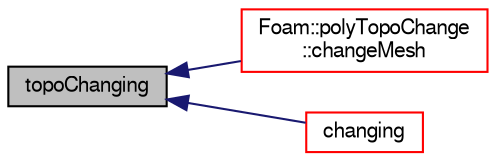 digraph "topoChanging"
{
  bgcolor="transparent";
  edge [fontname="FreeSans",fontsize="10",labelfontname="FreeSans",labelfontsize="10"];
  node [fontname="FreeSans",fontsize="10",shape=record];
  rankdir="LR";
  Node1 [label="topoChanging",height=0.2,width=0.4,color="black", fillcolor="grey75", style="filled" fontcolor="black"];
  Node1 -> Node2 [dir="back",color="midnightblue",fontsize="10",style="solid",fontname="FreeSans"];
  Node2 [label="Foam::polyTopoChange\l::changeMesh",height=0.2,width=0.4,color="red",URL="$a01881.html#a1b105b13373ba9f1c7685f873b250cf2",tooltip="Inplace changes mesh without change of patches. "];
  Node1 -> Node3 [dir="back",color="midnightblue",fontsize="10",style="solid",fontname="FreeSans"];
  Node3 [label="changing",height=0.2,width=0.4,color="red",URL="$a01861.html#a1585dc06b64657eac31abd0e385b0e2c",tooltip="Is mesh changing (topology changing and/or moving) "];
}
